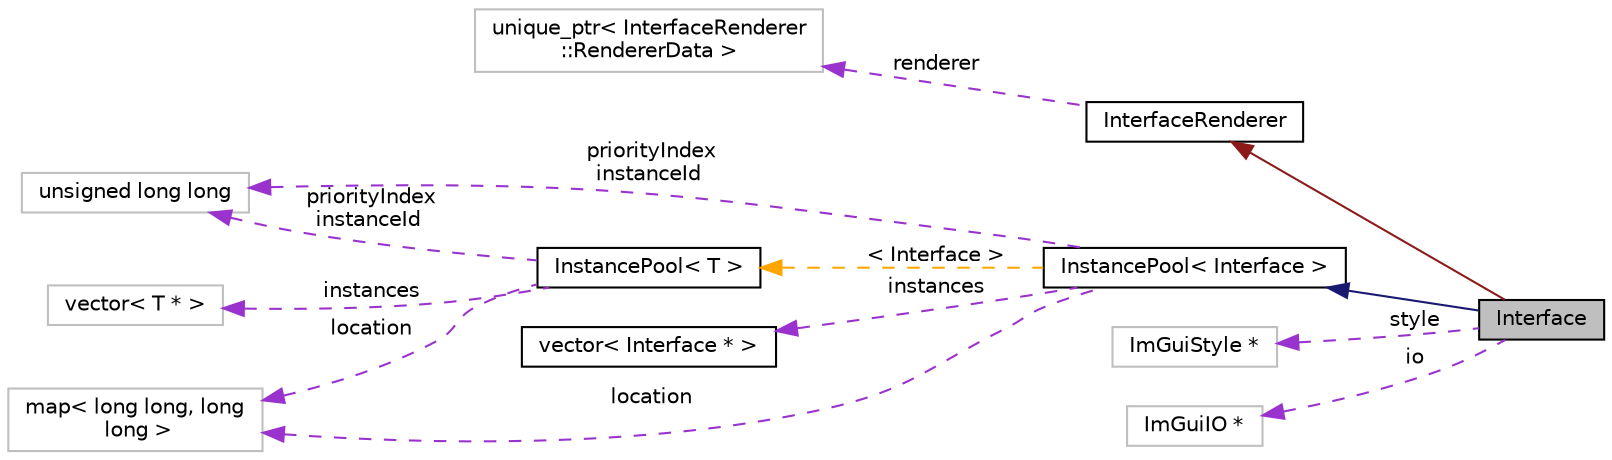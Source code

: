 digraph "Interface"
{
 // INTERACTIVE_SVG=YES
 // LATEX_PDF_SIZE
  edge [fontname="Helvetica",fontsize="10",labelfontname="Helvetica",labelfontsize="10"];
  node [fontname="Helvetica",fontsize="10",shape=record];
  rankdir="LR";
  Node1 [label="Interface",height=0.2,width=0.4,color="black", fillcolor="grey75", style="filled", fontcolor="black",tooltip="Interface code in the Draw method is meant to be implemented by all inheriting classes...."];
  Node2 -> Node1 [dir="back",color="firebrick4",fontsize="10",style="solid",fontname="Helvetica"];
  Node2 [label="InterfaceRenderer",height=0.2,width=0.4,color="black", fillcolor="white", style="filled",URL="$class_interface_renderer.html",tooltip="Main class to implement custom interfaces setups IMGUI to render in the current context"];
  Node3 -> Node2 [dir="back",color="darkorchid3",fontsize="10",style="dashed",label=" renderer" ,fontname="Helvetica"];
  Node3 [label="unique_ptr\< InterfaceRenderer\l::RendererData \>",height=0.2,width=0.4,color="grey75", fillcolor="white", style="filled",tooltip=" "];
  Node4 -> Node1 [dir="back",color="midnightblue",fontsize="10",style="solid",fontname="Helvetica"];
  Node4 [label="InstancePool\< Interface \>",height=0.2,width=0.4,color="black", fillcolor="white", style="filled",URL="$class_instance_pool.html",tooltip=" "];
  Node5 -> Node4 [dir="back",color="darkorchid3",fontsize="10",style="dashed",label=" instances" ,fontname="Helvetica"];
  Node5 [label="vector\< Interface * \>",height=0.2,width=0.4,color="black", fillcolor="white", style="filled",URL="$classstatic_01std_1_1vector_3_01_interface_01_5_01_4.html",tooltip=" "];
  Node6 -> Node4 [dir="back",color="darkorchid3",fontsize="10",style="dashed",label=" priorityIndex\ninstanceId" ,fontname="Helvetica"];
  Node6 [label="unsigned long long",height=0.2,width=0.4,color="grey75", fillcolor="white", style="filled",tooltip=" "];
  Node7 -> Node4 [dir="back",color="darkorchid3",fontsize="10",style="dashed",label=" location" ,fontname="Helvetica"];
  Node7 [label="map\< long long, long\l long \>",height=0.2,width=0.4,color="grey75", fillcolor="white", style="filled",tooltip=" "];
  Node8 -> Node4 [dir="back",color="orange",fontsize="10",style="dashed",label=" \< Interface \>" ,fontname="Helvetica"];
  Node8 [label="InstancePool\< T \>",height=0.2,width=0.4,color="black", fillcolor="white", style="filled",URL="$class_instance_pool.html",tooltip="Stores all instaces of the inheriting class"];
  Node6 -> Node8 [dir="back",color="darkorchid3",fontsize="10",style="dashed",label=" priorityIndex\ninstanceId" ,fontname="Helvetica"];
  Node7 -> Node8 [dir="back",color="darkorchid3",fontsize="10",style="dashed",label=" location" ,fontname="Helvetica"];
  Node9 -> Node8 [dir="back",color="darkorchid3",fontsize="10",style="dashed",label=" instances" ,fontname="Helvetica"];
  Node9 [label="vector\< T * \>",height=0.2,width=0.4,color="grey75", fillcolor="white", style="filled",tooltip=" "];
  Node10 -> Node1 [dir="back",color="darkorchid3",fontsize="10",style="dashed",label=" style" ,fontname="Helvetica"];
  Node10 [label="ImGuiStyle *",height=0.2,width=0.4,color="grey75", fillcolor="white", style="filled",tooltip=" "];
  Node11 -> Node1 [dir="back",color="darkorchid3",fontsize="10",style="dashed",label=" io" ,fontname="Helvetica"];
  Node11 [label="ImGuiIO *",height=0.2,width=0.4,color="grey75", fillcolor="white", style="filled",tooltip=" "];
}
